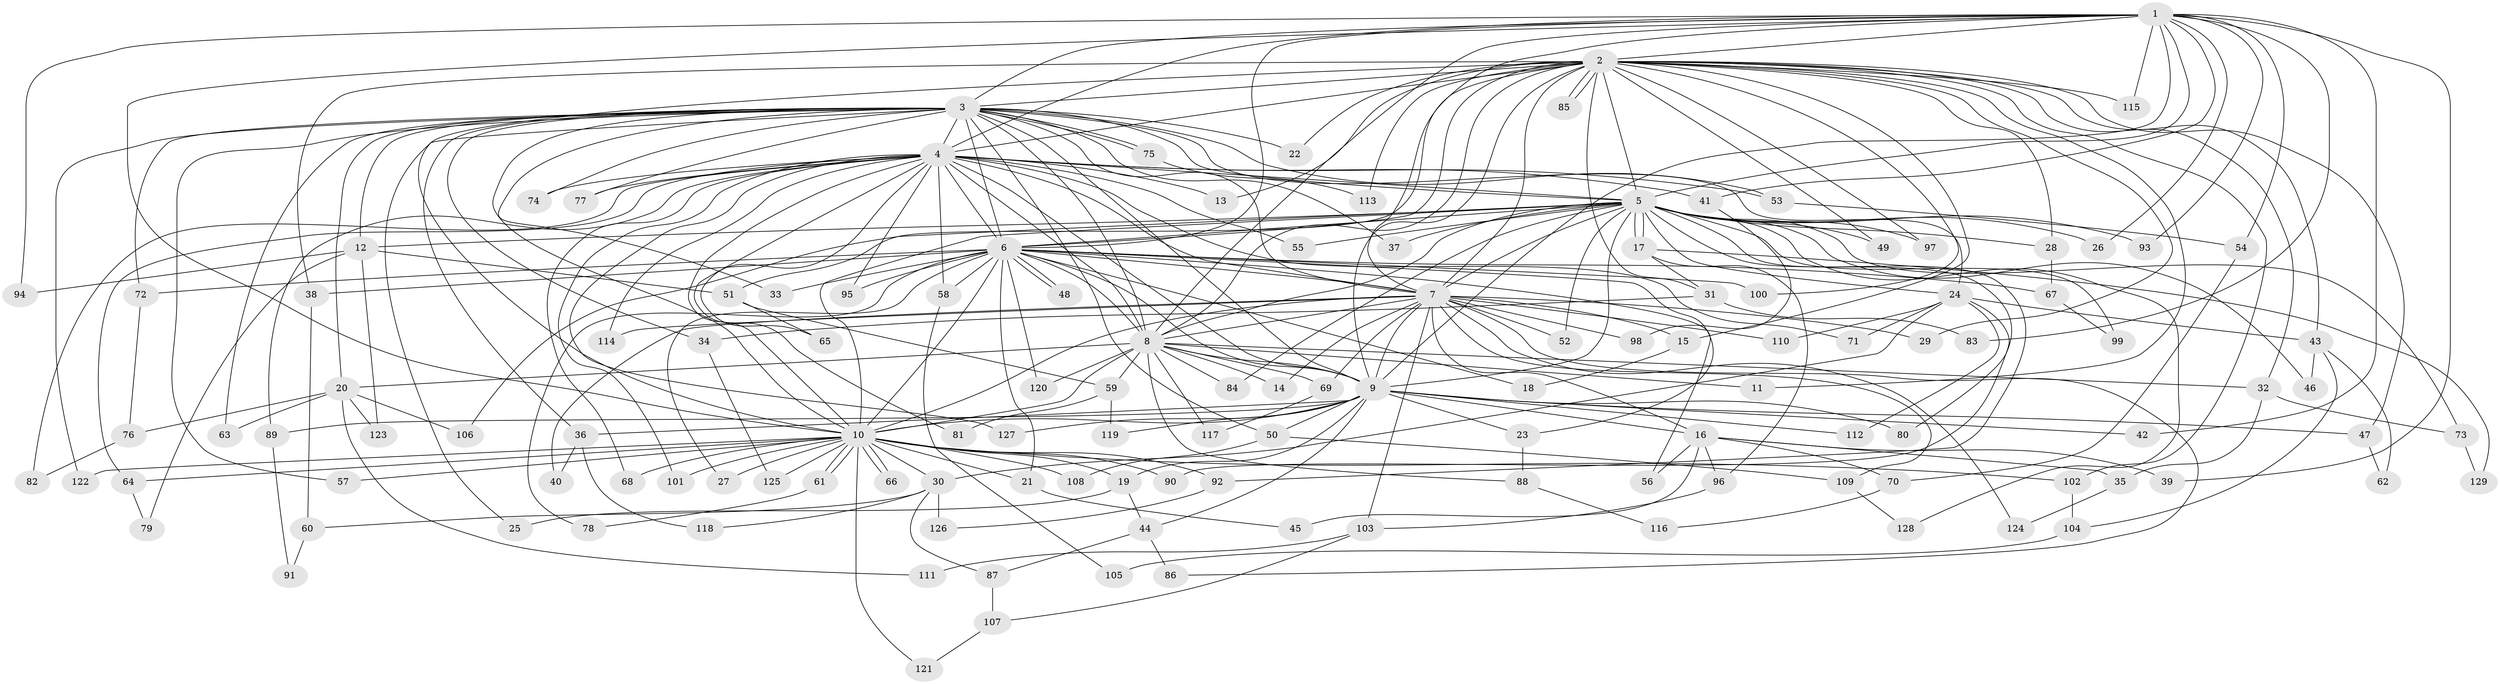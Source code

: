 // Generated by graph-tools (version 1.1) at 2025/46/03/09/25 04:46:15]
// undirected, 129 vertices, 283 edges
graph export_dot {
graph [start="1"]
  node [color=gray90,style=filled];
  1;
  2;
  3;
  4;
  5;
  6;
  7;
  8;
  9;
  10;
  11;
  12;
  13;
  14;
  15;
  16;
  17;
  18;
  19;
  20;
  21;
  22;
  23;
  24;
  25;
  26;
  27;
  28;
  29;
  30;
  31;
  32;
  33;
  34;
  35;
  36;
  37;
  38;
  39;
  40;
  41;
  42;
  43;
  44;
  45;
  46;
  47;
  48;
  49;
  50;
  51;
  52;
  53;
  54;
  55;
  56;
  57;
  58;
  59;
  60;
  61;
  62;
  63;
  64;
  65;
  66;
  67;
  68;
  69;
  70;
  71;
  72;
  73;
  74;
  75;
  76;
  77;
  78;
  79;
  80;
  81;
  82;
  83;
  84;
  85;
  86;
  87;
  88;
  89;
  90;
  91;
  92;
  93;
  94;
  95;
  96;
  97;
  98;
  99;
  100;
  101;
  102;
  103;
  104;
  105;
  106;
  107;
  108;
  109;
  110;
  111;
  112;
  113;
  114;
  115;
  116;
  117;
  118;
  119;
  120;
  121;
  122;
  123;
  124;
  125;
  126;
  127;
  128;
  129;
  1 -- 2;
  1 -- 3;
  1 -- 4;
  1 -- 5;
  1 -- 6;
  1 -- 7;
  1 -- 8;
  1 -- 9;
  1 -- 10;
  1 -- 26;
  1 -- 39;
  1 -- 41;
  1 -- 42;
  1 -- 54;
  1 -- 83;
  1 -- 93;
  1 -- 94;
  1 -- 115;
  2 -- 3;
  2 -- 4;
  2 -- 5;
  2 -- 6;
  2 -- 7;
  2 -- 8;
  2 -- 9;
  2 -- 10;
  2 -- 11;
  2 -- 13;
  2 -- 15;
  2 -- 22;
  2 -- 28;
  2 -- 29;
  2 -- 31;
  2 -- 32;
  2 -- 38;
  2 -- 43;
  2 -- 47;
  2 -- 49;
  2 -- 51;
  2 -- 85;
  2 -- 85;
  2 -- 97;
  2 -- 100;
  2 -- 102;
  2 -- 113;
  2 -- 115;
  3 -- 4;
  3 -- 5;
  3 -- 6;
  3 -- 7;
  3 -- 8;
  3 -- 9;
  3 -- 10;
  3 -- 12;
  3 -- 20;
  3 -- 22;
  3 -- 24;
  3 -- 25;
  3 -- 33;
  3 -- 34;
  3 -- 36;
  3 -- 37;
  3 -- 50;
  3 -- 53;
  3 -- 57;
  3 -- 63;
  3 -- 72;
  3 -- 74;
  3 -- 75;
  3 -- 75;
  3 -- 77;
  3 -- 122;
  4 -- 5;
  4 -- 6;
  4 -- 7;
  4 -- 8;
  4 -- 9;
  4 -- 10;
  4 -- 13;
  4 -- 41;
  4 -- 53;
  4 -- 55;
  4 -- 58;
  4 -- 64;
  4 -- 65;
  4 -- 68;
  4 -- 71;
  4 -- 74;
  4 -- 77;
  4 -- 81;
  4 -- 82;
  4 -- 89;
  4 -- 95;
  4 -- 101;
  4 -- 114;
  4 -- 127;
  5 -- 6;
  5 -- 7;
  5 -- 8;
  5 -- 9;
  5 -- 10;
  5 -- 12;
  5 -- 17;
  5 -- 17;
  5 -- 24;
  5 -- 26;
  5 -- 28;
  5 -- 37;
  5 -- 46;
  5 -- 49;
  5 -- 52;
  5 -- 55;
  5 -- 73;
  5 -- 80;
  5 -- 84;
  5 -- 92;
  5 -- 93;
  5 -- 97;
  5 -- 99;
  5 -- 106;
  5 -- 128;
  6 -- 7;
  6 -- 8;
  6 -- 9;
  6 -- 10;
  6 -- 18;
  6 -- 21;
  6 -- 23;
  6 -- 27;
  6 -- 33;
  6 -- 38;
  6 -- 48;
  6 -- 48;
  6 -- 56;
  6 -- 58;
  6 -- 67;
  6 -- 72;
  6 -- 78;
  6 -- 95;
  6 -- 100;
  6 -- 120;
  7 -- 8;
  7 -- 9;
  7 -- 10;
  7 -- 14;
  7 -- 15;
  7 -- 16;
  7 -- 29;
  7 -- 40;
  7 -- 52;
  7 -- 69;
  7 -- 86;
  7 -- 98;
  7 -- 103;
  7 -- 109;
  7 -- 110;
  7 -- 114;
  7 -- 124;
  8 -- 9;
  8 -- 10;
  8 -- 11;
  8 -- 14;
  8 -- 20;
  8 -- 32;
  8 -- 59;
  8 -- 69;
  8 -- 84;
  8 -- 88;
  8 -- 117;
  8 -- 120;
  9 -- 10;
  9 -- 16;
  9 -- 19;
  9 -- 23;
  9 -- 36;
  9 -- 42;
  9 -- 44;
  9 -- 47;
  9 -- 50;
  9 -- 80;
  9 -- 89;
  9 -- 112;
  9 -- 119;
  9 -- 127;
  10 -- 19;
  10 -- 21;
  10 -- 27;
  10 -- 30;
  10 -- 57;
  10 -- 61;
  10 -- 61;
  10 -- 64;
  10 -- 66;
  10 -- 66;
  10 -- 68;
  10 -- 90;
  10 -- 92;
  10 -- 101;
  10 -- 102;
  10 -- 108;
  10 -- 121;
  10 -- 122;
  10 -- 125;
  12 -- 51;
  12 -- 79;
  12 -- 94;
  12 -- 123;
  15 -- 18;
  16 -- 35;
  16 -- 39;
  16 -- 45;
  16 -- 56;
  16 -- 70;
  16 -- 96;
  17 -- 31;
  17 -- 96;
  17 -- 129;
  19 -- 25;
  19 -- 44;
  20 -- 63;
  20 -- 76;
  20 -- 106;
  20 -- 111;
  20 -- 123;
  21 -- 45;
  23 -- 88;
  24 -- 30;
  24 -- 43;
  24 -- 71;
  24 -- 90;
  24 -- 110;
  24 -- 112;
  28 -- 67;
  30 -- 60;
  30 -- 87;
  30 -- 118;
  30 -- 126;
  31 -- 34;
  31 -- 83;
  32 -- 35;
  32 -- 73;
  34 -- 125;
  35 -- 124;
  36 -- 40;
  36 -- 118;
  38 -- 60;
  41 -- 98;
  43 -- 46;
  43 -- 62;
  43 -- 104;
  44 -- 86;
  44 -- 87;
  47 -- 62;
  50 -- 108;
  50 -- 109;
  51 -- 59;
  51 -- 65;
  53 -- 54;
  54 -- 70;
  58 -- 105;
  59 -- 81;
  59 -- 119;
  60 -- 91;
  61 -- 78;
  64 -- 79;
  67 -- 99;
  69 -- 117;
  70 -- 116;
  72 -- 76;
  73 -- 129;
  75 -- 113;
  76 -- 82;
  87 -- 107;
  88 -- 116;
  89 -- 91;
  92 -- 126;
  96 -- 103;
  102 -- 104;
  103 -- 107;
  103 -- 111;
  104 -- 105;
  107 -- 121;
  109 -- 128;
}
